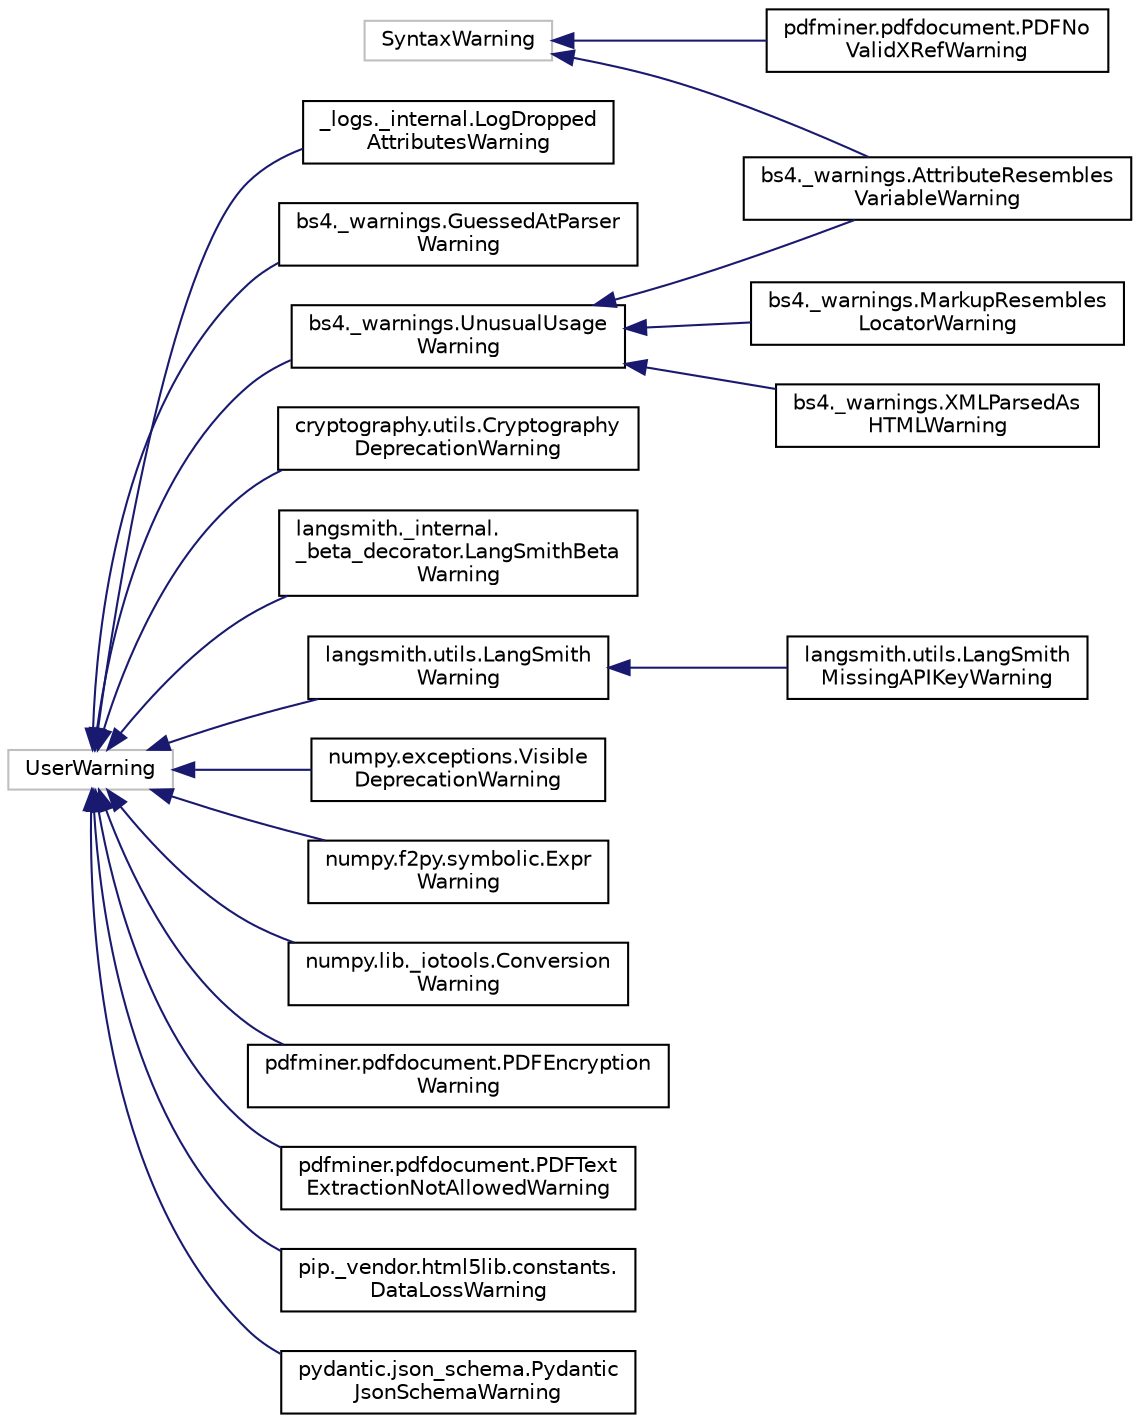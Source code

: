 digraph "Graphical Class Hierarchy"
{
 // LATEX_PDF_SIZE
  edge [fontname="Helvetica",fontsize="10",labelfontname="Helvetica",labelfontsize="10"];
  node [fontname="Helvetica",fontsize="10",shape=record];
  rankdir="LR";
  Node12982 [label="SyntaxWarning",height=0.2,width=0.4,color="grey75", fillcolor="white", style="filled",tooltip=" "];
  Node12982 -> Node0 [dir="back",color="midnightblue",fontsize="10",style="solid",fontname="Helvetica"];
  Node0 [label="bs4._warnings.AttributeResembles\lVariableWarning",height=0.2,width=0.4,color="black", fillcolor="white", style="filled",URL="$classbs4_1_1__warnings_1_1AttributeResemblesVariableWarning.html",tooltip=" "];
  Node12982 -> Node12984 [dir="back",color="midnightblue",fontsize="10",style="solid",fontname="Helvetica"];
  Node12984 [label="pdfminer.pdfdocument.PDFNo\lValidXRefWarning",height=0.2,width=0.4,color="black", fillcolor="white", style="filled",URL="$classpdfminer_1_1pdfdocument_1_1PDFNoValidXRefWarning.html",tooltip=" "];
  Node14475 [label="UserWarning",height=0.2,width=0.4,color="grey75", fillcolor="white", style="filled",tooltip=" "];
  Node14475 -> Node14476 [dir="back",color="midnightblue",fontsize="10",style="solid",fontname="Helvetica"];
  Node14476 [label="_logs._internal.LogDropped\lAttributesWarning",height=0.2,width=0.4,color="black", fillcolor="white", style="filled",URL="$class__logs_1_1__internal_1_1LogDroppedAttributesWarning.html",tooltip=" "];
  Node14475 -> Node14477 [dir="back",color="midnightblue",fontsize="10",style="solid",fontname="Helvetica"];
  Node14477 [label="bs4._warnings.GuessedAtParser\lWarning",height=0.2,width=0.4,color="black", fillcolor="white", style="filled",URL="$classbs4_1_1__warnings_1_1GuessedAtParserWarning.html",tooltip=" "];
  Node14475 -> Node14478 [dir="back",color="midnightblue",fontsize="10",style="solid",fontname="Helvetica"];
  Node14478 [label="bs4._warnings.UnusualUsage\lWarning",height=0.2,width=0.4,color="black", fillcolor="white", style="filled",URL="$classbs4_1_1__warnings_1_1UnusualUsageWarning.html",tooltip=" "];
  Node14478 -> Node0 [dir="back",color="midnightblue",fontsize="10",style="solid",fontname="Helvetica"];
  Node14478 -> Node14479 [dir="back",color="midnightblue",fontsize="10",style="solid",fontname="Helvetica"];
  Node14479 [label="bs4._warnings.MarkupResembles\lLocatorWarning",height=0.2,width=0.4,color="black", fillcolor="white", style="filled",URL="$classbs4_1_1__warnings_1_1MarkupResemblesLocatorWarning.html",tooltip=" "];
  Node14478 -> Node14480 [dir="back",color="midnightblue",fontsize="10",style="solid",fontname="Helvetica"];
  Node14480 [label="bs4._warnings.XMLParsedAs\lHTMLWarning",height=0.2,width=0.4,color="black", fillcolor="white", style="filled",URL="$classbs4_1_1__warnings_1_1XMLParsedAsHTMLWarning.html",tooltip=" "];
  Node14475 -> Node14481 [dir="back",color="midnightblue",fontsize="10",style="solid",fontname="Helvetica"];
  Node14481 [label="cryptography.utils.Cryptography\lDeprecationWarning",height=0.2,width=0.4,color="black", fillcolor="white", style="filled",URL="$classcryptography_1_1utils_1_1CryptographyDeprecationWarning.html",tooltip=" "];
  Node14475 -> Node14482 [dir="back",color="midnightblue",fontsize="10",style="solid",fontname="Helvetica"];
  Node14482 [label="langsmith._internal.\l_beta_decorator.LangSmithBeta\lWarning",height=0.2,width=0.4,color="black", fillcolor="white", style="filled",URL="$classlangsmith_1_1__internal_1_1__beta__decorator_1_1LangSmithBetaWarning.html",tooltip=" "];
  Node14475 -> Node14483 [dir="back",color="midnightblue",fontsize="10",style="solid",fontname="Helvetica"];
  Node14483 [label="langsmith.utils.LangSmith\lWarning",height=0.2,width=0.4,color="black", fillcolor="white", style="filled",URL="$classlangsmith_1_1utils_1_1LangSmithWarning.html",tooltip="Warning classes."];
  Node14483 -> Node14484 [dir="back",color="midnightblue",fontsize="10",style="solid",fontname="Helvetica"];
  Node14484 [label="langsmith.utils.LangSmith\lMissingAPIKeyWarning",height=0.2,width=0.4,color="black", fillcolor="white", style="filled",URL="$classlangsmith_1_1utils_1_1LangSmithMissingAPIKeyWarning.html",tooltip=" "];
  Node14475 -> Node14485 [dir="back",color="midnightblue",fontsize="10",style="solid",fontname="Helvetica"];
  Node14485 [label="numpy.exceptions.Visible\lDeprecationWarning",height=0.2,width=0.4,color="black", fillcolor="white", style="filled",URL="$classnumpy_1_1exceptions_1_1VisibleDeprecationWarning.html",tooltip=" "];
  Node14475 -> Node14486 [dir="back",color="midnightblue",fontsize="10",style="solid",fontname="Helvetica"];
  Node14486 [label="numpy.f2py.symbolic.Expr\lWarning",height=0.2,width=0.4,color="black", fillcolor="white", style="filled",URL="$classnumpy_1_1f2py_1_1symbolic_1_1ExprWarning.html",tooltip=" "];
  Node14475 -> Node14487 [dir="back",color="midnightblue",fontsize="10",style="solid",fontname="Helvetica"];
  Node14487 [label="numpy.lib._iotools.Conversion\lWarning",height=0.2,width=0.4,color="black", fillcolor="white", style="filled",URL="$classnumpy_1_1lib_1_1__iotools_1_1ConversionWarning.html",tooltip=" "];
  Node14475 -> Node14488 [dir="back",color="midnightblue",fontsize="10",style="solid",fontname="Helvetica"];
  Node14488 [label="pdfminer.pdfdocument.PDFEncryption\lWarning",height=0.2,width=0.4,color="black", fillcolor="white", style="filled",URL="$classpdfminer_1_1pdfdocument_1_1PDFEncryptionWarning.html",tooltip=" "];
  Node14475 -> Node14489 [dir="back",color="midnightblue",fontsize="10",style="solid",fontname="Helvetica"];
  Node14489 [label="pdfminer.pdfdocument.PDFText\lExtractionNotAllowedWarning",height=0.2,width=0.4,color="black", fillcolor="white", style="filled",URL="$classpdfminer_1_1pdfdocument_1_1PDFTextExtractionNotAllowedWarning.html",tooltip=" "];
  Node14475 -> Node14490 [dir="back",color="midnightblue",fontsize="10",style="solid",fontname="Helvetica"];
  Node14490 [label="pip._vendor.html5lib.constants.\lDataLossWarning",height=0.2,width=0.4,color="black", fillcolor="white", style="filled",URL="$classpip_1_1__vendor_1_1html5lib_1_1constants_1_1DataLossWarning.html",tooltip=" "];
  Node14475 -> Node14491 [dir="back",color="midnightblue",fontsize="10",style="solid",fontname="Helvetica"];
  Node14491 [label="pydantic.json_schema.Pydantic\lJsonSchemaWarning",height=0.2,width=0.4,color="black", fillcolor="white", style="filled",URL="$classpydantic_1_1json__schema_1_1PydanticJsonSchemaWarning.html",tooltip=" "];
}
